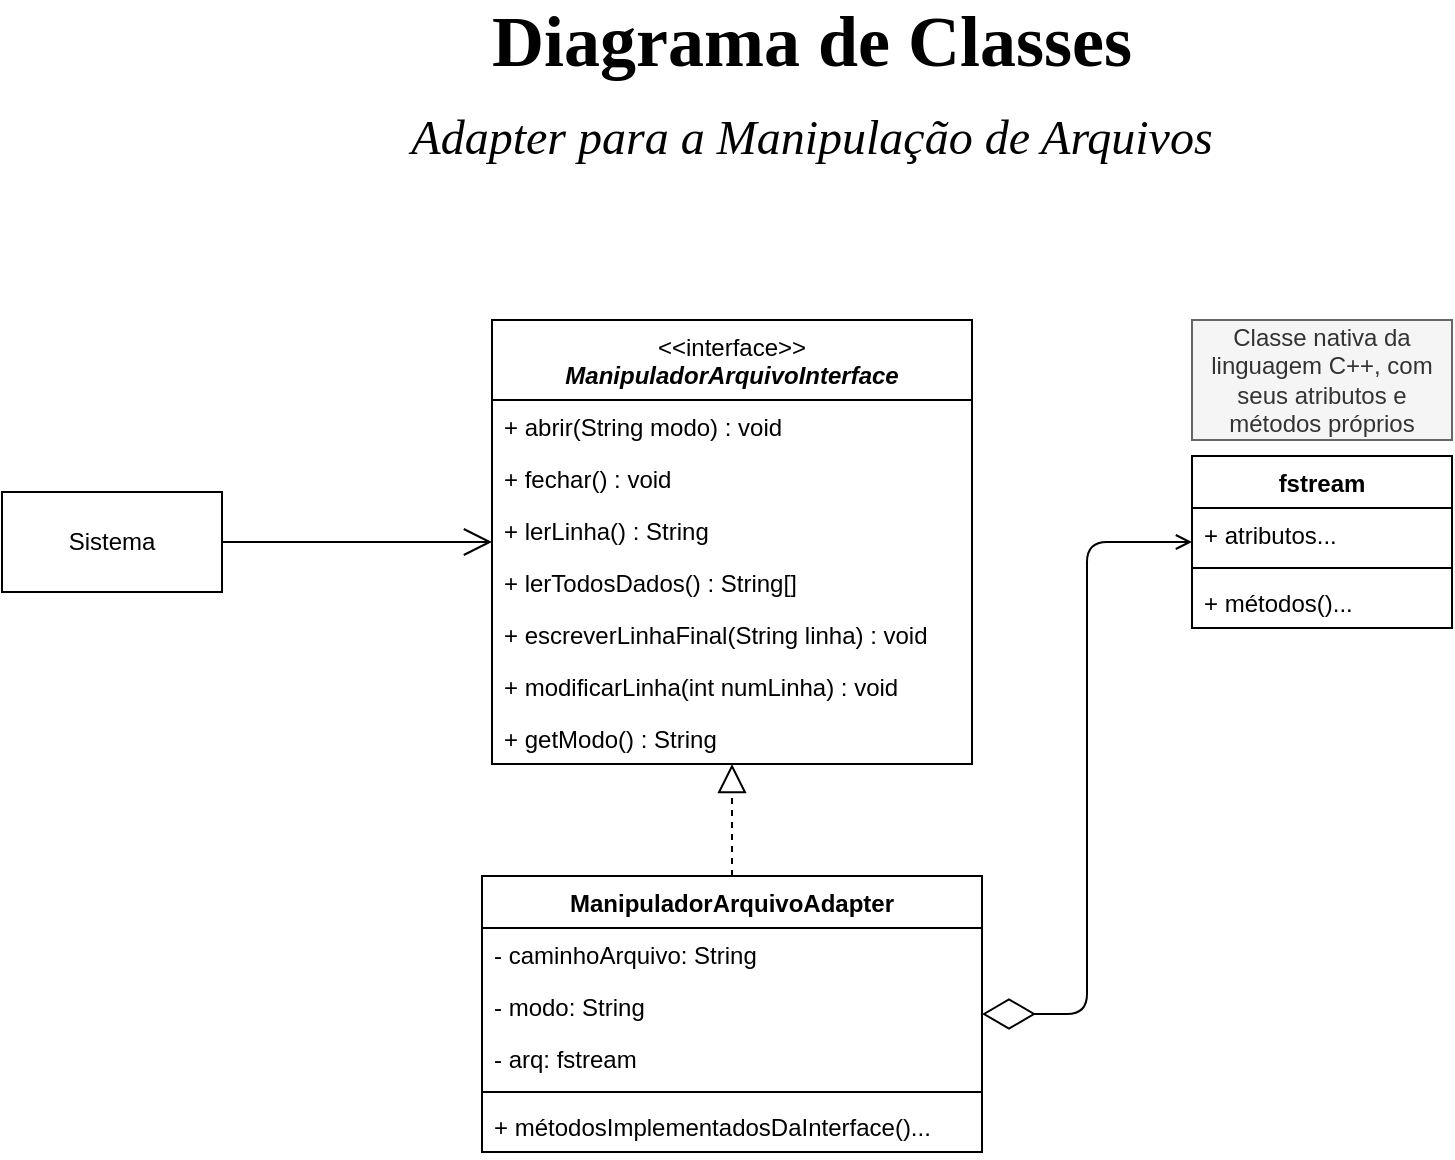 <mxfile>
    <diagram id="FfDZVrdgh5tswIlTiFFX" name="Page-1">
        <mxGraphModel dx="1084" dy="767" grid="1" gridSize="10" guides="1" tooltips="1" connect="1" arrows="1" fold="1" page="1" pageScale="1" pageWidth="1169" pageHeight="827" background="none" math="0" shadow="0">
            <root>
                <mxCell id="0"/>
                <mxCell id="1" parent="0"/>
                <mxCell id="2" value="&lt;div&gt;&lt;b&gt;Diagrama de Classes&lt;/b&gt;&lt;/div&gt;&lt;div&gt;&lt;i&gt;&lt;font style=&quot;font-size: 24px;&quot;&gt;Adapter para a Manipulação de Arquivos&lt;/font&gt;&lt;/i&gt;&lt;/div&gt;" style="text;html=1;align=center;verticalAlign=middle;whiteSpace=wrap;rounded=0;fontFamily=Times New Roman;fontSize=36;" vertex="1" parent="1">
                    <mxGeometry x="374" y="40" width="422" height="70" as="geometry"/>
                </mxCell>
                <mxCell id="3" value="Sistema" style="html=1;whiteSpace=wrap;" vertex="1" parent="1">
                    <mxGeometry x="180" y="278" width="110" height="50" as="geometry"/>
                </mxCell>
                <mxCell id="4" value="&lt;div&gt;&lt;span style=&quot;font-weight: normal;&quot;&gt;&amp;lt;&amp;lt;interface&amp;gt;&amp;gt;&lt;/span&gt;&lt;/div&gt;&lt;i&gt;ManipuladorArquivoInterface&lt;/i&gt;" style="swimlane;fontStyle=1;align=center;verticalAlign=top;childLayout=stackLayout;horizontal=1;startSize=40;horizontalStack=0;resizeParent=1;resizeParentMax=0;resizeLast=0;collapsible=1;marginBottom=0;whiteSpace=wrap;html=1;strokeColor=#000000;" vertex="1" parent="1">
                    <mxGeometry x="425" y="192" width="240" height="222" as="geometry"/>
                </mxCell>
                <mxCell id="7" value="+ abrir(String modo) : void" style="text;strokeColor=none;fillColor=none;align=left;verticalAlign=top;spacingLeft=4;spacingRight=4;overflow=hidden;rotatable=0;points=[[0,0.5],[1,0.5]];portConstraint=eastwest;whiteSpace=wrap;html=1;" vertex="1" parent="4">
                    <mxGeometry y="40" width="240" height="26" as="geometry"/>
                </mxCell>
                <mxCell id="9" value="+ fechar() : void" style="text;strokeColor=none;fillColor=none;align=left;verticalAlign=top;spacingLeft=4;spacingRight=4;overflow=hidden;rotatable=0;points=[[0,0.5],[1,0.5]];portConstraint=eastwest;whiteSpace=wrap;html=1;" vertex="1" parent="4">
                    <mxGeometry y="66" width="240" height="26" as="geometry"/>
                </mxCell>
                <mxCell id="11" value="+ lerLinha() : String" style="text;strokeColor=none;fillColor=none;align=left;verticalAlign=top;spacingLeft=4;spacingRight=4;overflow=hidden;rotatable=0;points=[[0,0.5],[1,0.5]];portConstraint=eastwest;whiteSpace=wrap;html=1;" vertex="1" parent="4">
                    <mxGeometry y="92" width="240" height="26" as="geometry"/>
                </mxCell>
                <mxCell id="12" value="+ lerTodosDados() : String[]" style="text;strokeColor=none;fillColor=none;align=left;verticalAlign=top;spacingLeft=4;spacingRight=4;overflow=hidden;rotatable=0;points=[[0,0.5],[1,0.5]];portConstraint=eastwest;whiteSpace=wrap;html=1;" vertex="1" parent="4">
                    <mxGeometry y="118" width="240" height="26" as="geometry"/>
                </mxCell>
                <mxCell id="13" value="+ escreverLinhaFinal(String linha) : void" style="text;strokeColor=none;fillColor=none;align=left;verticalAlign=top;spacingLeft=4;spacingRight=4;overflow=hidden;rotatable=0;points=[[0,0.5],[1,0.5]];portConstraint=eastwest;whiteSpace=wrap;html=1;" vertex="1" parent="4">
                    <mxGeometry y="144" width="240" height="26" as="geometry"/>
                </mxCell>
                <mxCell id="14" value="+ modificarLinha(int numLinha) : void" style="text;strokeColor=none;fillColor=none;align=left;verticalAlign=top;spacingLeft=4;spacingRight=4;overflow=hidden;rotatable=0;points=[[0,0.5],[1,0.5]];portConstraint=eastwest;whiteSpace=wrap;html=1;" vertex="1" parent="4">
                    <mxGeometry y="170" width="240" height="26" as="geometry"/>
                </mxCell>
                <mxCell id="10" value="+ getModo() : String" style="text;strokeColor=none;fillColor=none;align=left;verticalAlign=top;spacingLeft=4;spacingRight=4;overflow=hidden;rotatable=0;points=[[0,0.5],[1,0.5]];portConstraint=eastwest;whiteSpace=wrap;html=1;" vertex="1" parent="4">
                    <mxGeometry y="196" width="240" height="26" as="geometry"/>
                </mxCell>
                <mxCell id="15" value="ManipuladorArquivoAdapter" style="swimlane;fontStyle=1;align=center;verticalAlign=top;childLayout=stackLayout;horizontal=1;startSize=26;horizontalStack=0;resizeParent=1;resizeParentMax=0;resizeLast=0;collapsible=1;marginBottom=0;whiteSpace=wrap;html=1;" vertex="1" parent="1">
                    <mxGeometry x="420" y="470" width="250" height="138" as="geometry"/>
                </mxCell>
                <mxCell id="16" value="- caminhoArquivo: String" style="text;strokeColor=none;fillColor=none;align=left;verticalAlign=top;spacingLeft=4;spacingRight=4;overflow=hidden;rotatable=0;points=[[0,0.5],[1,0.5]];portConstraint=eastwest;whiteSpace=wrap;html=1;" vertex="1" parent="15">
                    <mxGeometry y="26" width="250" height="26" as="geometry"/>
                </mxCell>
                <mxCell id="42" value="- modo: String" style="text;strokeColor=none;fillColor=none;align=left;verticalAlign=top;spacingLeft=4;spacingRight=4;overflow=hidden;rotatable=0;points=[[0,0.5],[1,0.5]];portConstraint=eastwest;whiteSpace=wrap;html=1;" vertex="1" parent="15">
                    <mxGeometry y="52" width="250" height="26" as="geometry"/>
                </mxCell>
                <mxCell id="43" value="- arq: fstream" style="text;strokeColor=none;fillColor=none;align=left;verticalAlign=top;spacingLeft=4;spacingRight=4;overflow=hidden;rotatable=0;points=[[0,0.5],[1,0.5]];portConstraint=eastwest;whiteSpace=wrap;html=1;" vertex="1" parent="15">
                    <mxGeometry y="78" width="250" height="26" as="geometry"/>
                </mxCell>
                <mxCell id="17" value="" style="line;strokeWidth=1;fillColor=none;align=left;verticalAlign=middle;spacingTop=-1;spacingLeft=3;spacingRight=3;rotatable=0;labelPosition=right;points=[];portConstraint=eastwest;strokeColor=inherit;" vertex="1" parent="15">
                    <mxGeometry y="104" width="250" height="8" as="geometry"/>
                </mxCell>
                <mxCell id="18" value="+ métodosImplementadosDaInterface()..." style="text;strokeColor=none;fillColor=none;align=left;verticalAlign=top;spacingLeft=4;spacingRight=4;overflow=hidden;rotatable=0;points=[[0,0.5],[1,0.5]];portConstraint=eastwest;whiteSpace=wrap;html=1;" vertex="1" parent="15">
                    <mxGeometry y="112" width="250" height="26" as="geometry"/>
                </mxCell>
                <mxCell id="39" value="" style="group" vertex="1" connectable="0" parent="1">
                    <mxGeometry x="775" y="192" width="130" height="154" as="geometry"/>
                </mxCell>
                <mxCell id="34" value="Classe nativa da linguagem C++, com seus atributos e métodos próprios" style="whiteSpace=wrap;html=1;fillColor=#f5f5f5;fontColor=#333333;strokeColor=#666666;" vertex="1" parent="39">
                    <mxGeometry width="130" height="60" as="geometry"/>
                </mxCell>
                <mxCell id="35" value="fstream" style="swimlane;fontStyle=1;align=center;verticalAlign=top;childLayout=stackLayout;horizontal=1;startSize=26;horizontalStack=0;resizeParent=1;resizeParentMax=0;resizeLast=0;collapsible=1;marginBottom=0;whiteSpace=wrap;html=1;" vertex="1" parent="39">
                    <mxGeometry y="68" width="130" height="86" as="geometry">
                        <mxRectangle y="68" width="80" height="30" as="alternateBounds"/>
                    </mxGeometry>
                </mxCell>
                <mxCell id="36" value="+ atributos..." style="text;strokeColor=none;fillColor=none;align=left;verticalAlign=top;spacingLeft=4;spacingRight=4;overflow=hidden;rotatable=0;points=[[0,0.5],[1,0.5]];portConstraint=eastwest;whiteSpace=wrap;html=1;" vertex="1" parent="35">
                    <mxGeometry y="26" width="130" height="26" as="geometry"/>
                </mxCell>
                <mxCell id="37" value="" style="line;strokeWidth=1;fillColor=none;align=left;verticalAlign=middle;spacingTop=-1;spacingLeft=3;spacingRight=3;rotatable=0;labelPosition=right;points=[];portConstraint=eastwest;strokeColor=inherit;" vertex="1" parent="35">
                    <mxGeometry y="52" width="130" height="8" as="geometry"/>
                </mxCell>
                <mxCell id="38" value="+ métodos()..." style="text;strokeColor=none;fillColor=none;align=left;verticalAlign=top;spacingLeft=4;spacingRight=4;overflow=hidden;rotatable=0;points=[[0,0.5],[1,0.5]];portConstraint=eastwest;whiteSpace=wrap;html=1;" vertex="1" parent="35">
                    <mxGeometry y="60" width="130" height="26" as="geometry"/>
                </mxCell>
                <mxCell id="40" value="" style="endArrow=block;dashed=1;endFill=0;endSize=12;html=1;" edge="1" parent="1" source="15" target="4">
                    <mxGeometry width="160" relative="1" as="geometry">
                        <mxPoint x="555" y="390" as="sourcePoint"/>
                        <mxPoint x="715" y="390" as="targetPoint"/>
                    </mxGeometry>
                </mxCell>
                <mxCell id="44" value="" style="endArrow=diamondThin;endFill=0;endSize=24;html=1;startArrow=open;startFill=0;edgeStyle=elbowEdgeStyle;" edge="1" parent="1" source="35" target="15">
                    <mxGeometry width="160" relative="1" as="geometry">
                        <mxPoint x="715" y="450" as="sourcePoint"/>
                        <mxPoint x="875" y="450" as="targetPoint"/>
                    </mxGeometry>
                </mxCell>
                <mxCell id="45" value="" style="endArrow=open;endFill=1;endSize=12;html=1;" edge="1" parent="1" source="3" target="4">
                    <mxGeometry width="160" relative="1" as="geometry">
                        <mxPoint x="480" y="380" as="sourcePoint"/>
                        <mxPoint x="640" y="380" as="targetPoint"/>
                        <Array as="points"/>
                    </mxGeometry>
                </mxCell>
            </root>
        </mxGraphModel>
    </diagram>
</mxfile>